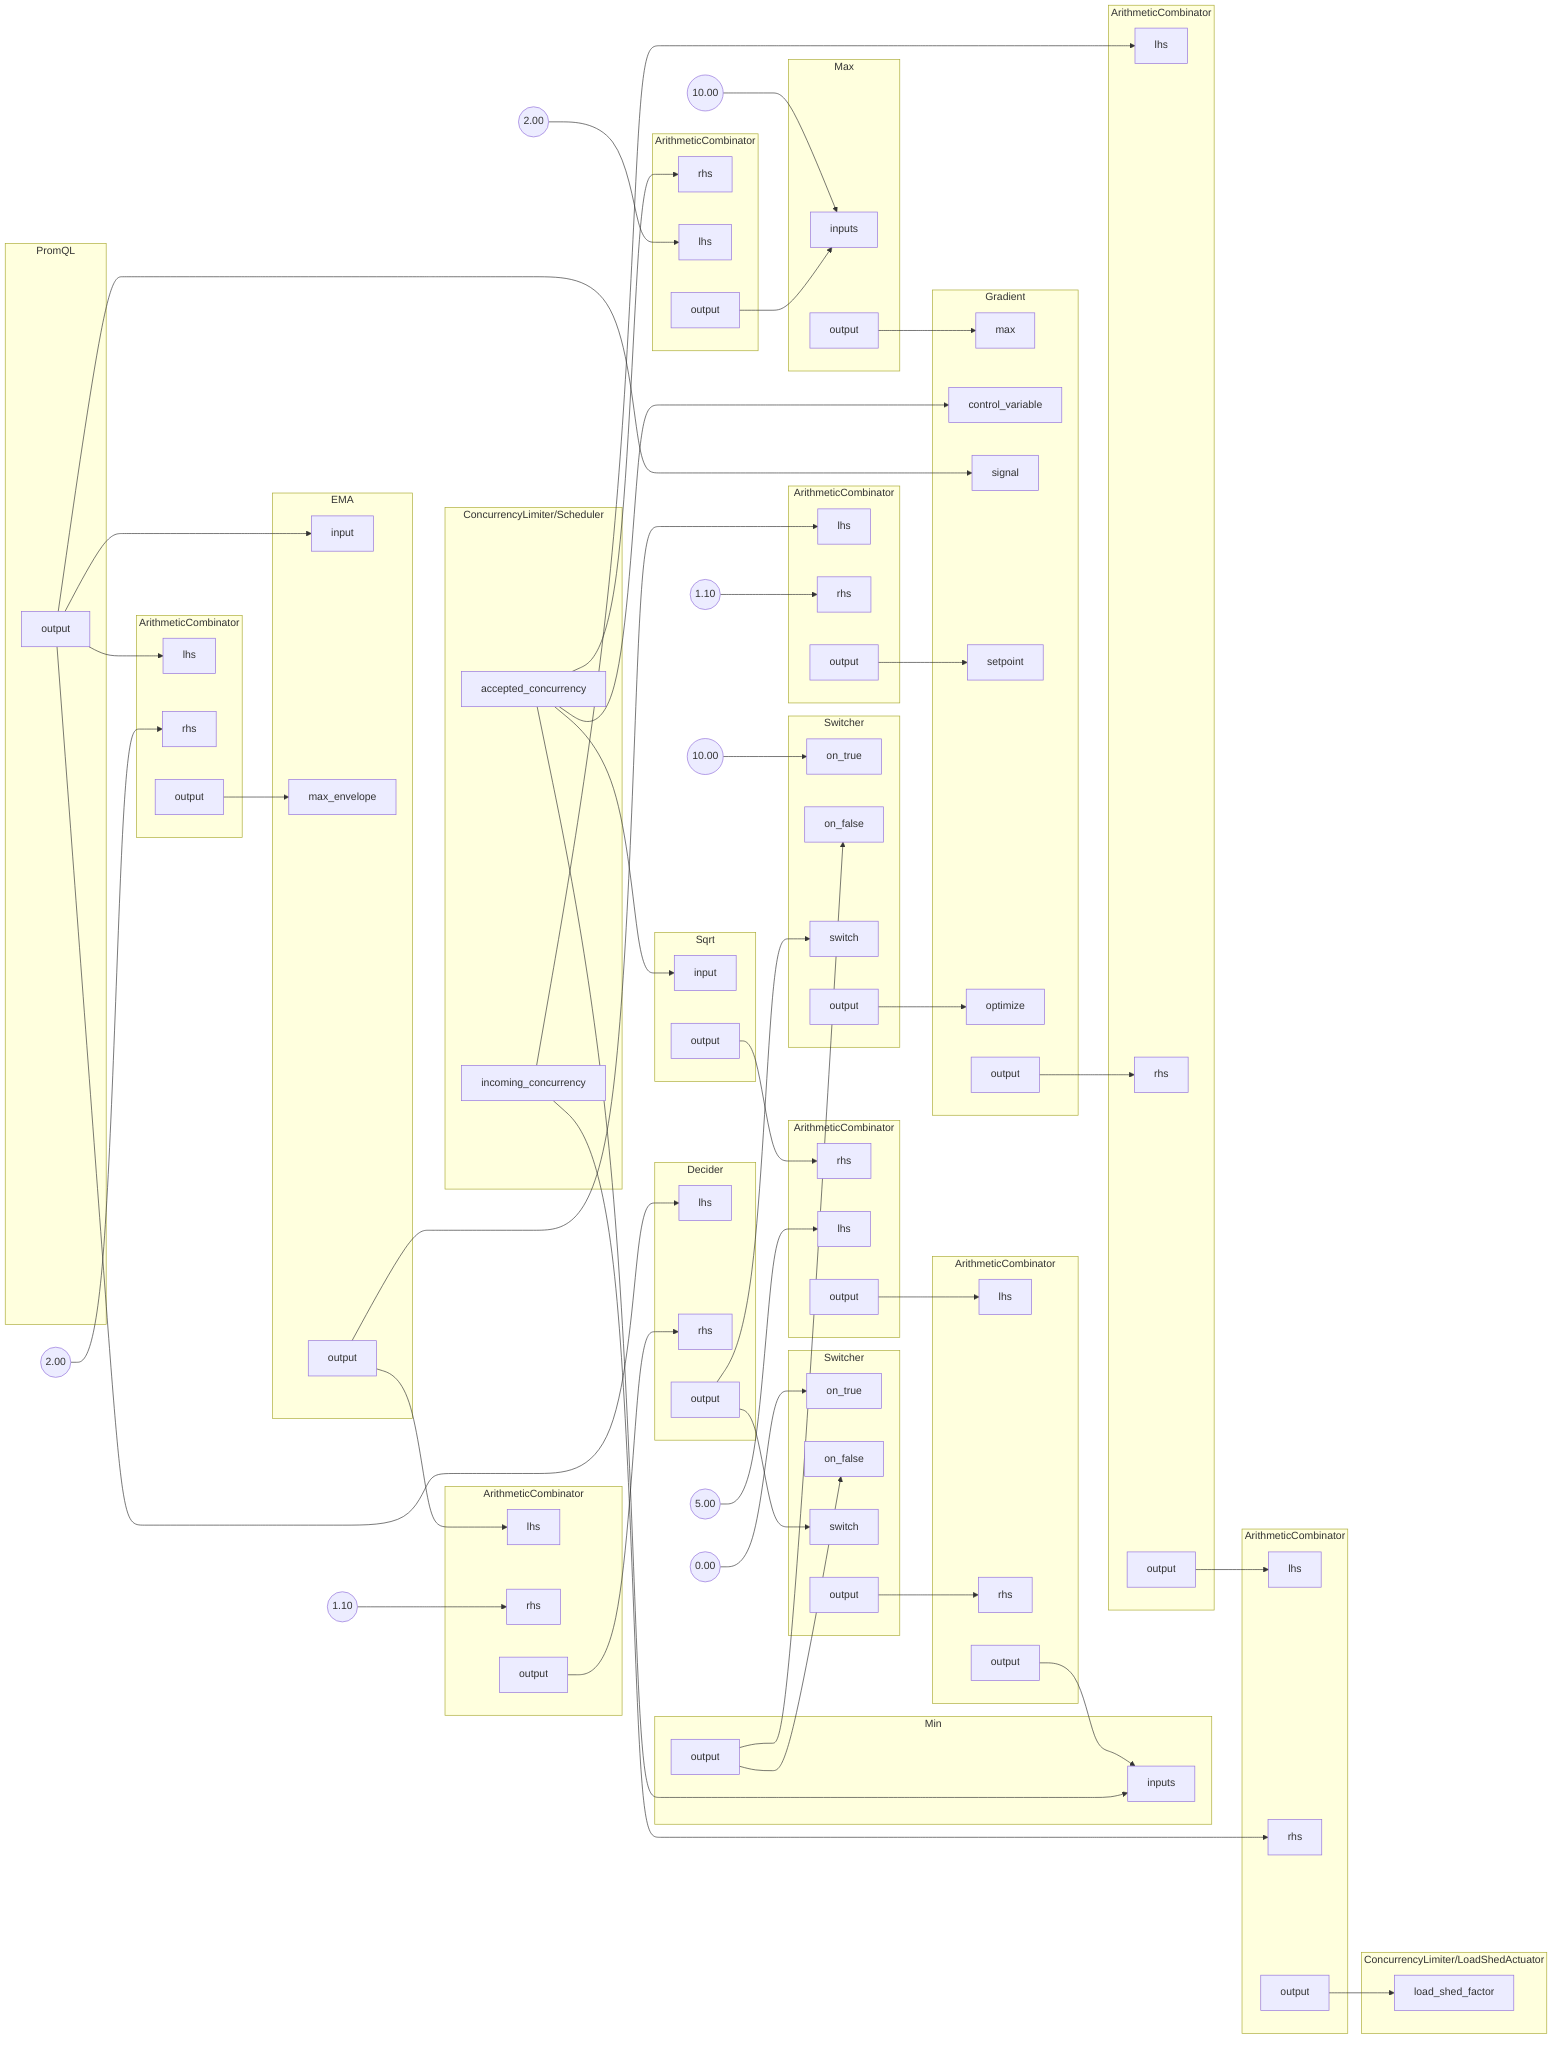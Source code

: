 flowchart LR
subgraph 0[ArithmeticCombinator]
0lhs[lhs]
0rhs[rhs]
0output[output]
end
FakeConstant0((2.00))
FakeConstant0 --> 0rhs
subgraph 1[ArithmeticCombinator]
1lhs[lhs]
1rhs[rhs]
1output[output]
end
FakeConstant1((1.10))
FakeConstant1 --> 1rhs
subgraph 2[ArithmeticCombinator]
2lhs[lhs]
2rhs[rhs]
2output[output]
end
subgraph 3[ArithmeticCombinator]
3lhs[lhs]
3rhs[rhs]
3output[output]
end
subgraph 4[ArithmeticCombinator]
4rhs[rhs]
4lhs[lhs]
4output[output]
end
FakeConstant2((2.00))
FakeConstant2 --> 4lhs
subgraph 5[ArithmeticCombinator]
5lhs[lhs]
5rhs[rhs]
5output[output]
end
FakeConstant3((1.10))
FakeConstant3 --> 5rhs
subgraph 6[ArithmeticCombinator]
6rhs[rhs]
6lhs[lhs]
6output[output]
end
FakeConstant4((5.00))
FakeConstant4 --> 6lhs
subgraph 7[ArithmeticCombinator]
7lhs[lhs]
7rhs[rhs]
7output[output]
end
subgraph 8[Min]
8inputs[inputs]
8inputs[inputs]
8output[output]
end
subgraph 9[Max]
9inputs[inputs]
9inputs[inputs]
9output[output]
end
FakeConstant5((10.00))
FakeConstant5 --> 9inputs
subgraph 10[Sqrt]
10input[input]
10output[output]
end
subgraph 11[PromQL]
11output[output]
end
subgraph 12[EMA]
12input[input]
12max_envelope[max_envelope]
12output[output]
end
subgraph 13[Gradient]
13max[max]
13control_variable[control_variable]
13signal[signal]
13setpoint[setpoint]
13optimize[optimize]
13output[output]
end
subgraph 14.Scheduler[ConcurrencyLimiter/Scheduler]
14.Scheduleraccepted_concurrency[accepted_concurrency]
14.Schedulerincoming_concurrency[incoming_concurrency]
end
subgraph 14.LoadShedActuator[ConcurrencyLimiter/LoadShedActuator]
14.LoadShedActuatorload_shed_factor[load_shed_factor]
end
subgraph 17[Switcher]
17on_true[on_true]
17on_false[on_false]
17switch[switch]
17output[output]
end
FakeConstant6((0.00))
FakeConstant6 --> 17on_true
subgraph 16[Switcher]
16on_true[on_true]
16on_false[on_false]
16switch[switch]
16output[output]
end
FakeConstant7((10.00))
FakeConstant7 --> 16on_true
subgraph 15[Decider]
15lhs[lhs]
15rhs[rhs]
15output[output]
end
17output --> 7rhs
3output --> 14.LoadShedActuatorload_shed_factor
9output --> 13max
11output --> 0lhs
11output --> 12input
11output --> 13signal
11output --> 15lhs
12output --> 1lhs
12output --> 5lhs
13output --> 2rhs
0output --> 12max_envelope
2output --> 3lhs
4output --> 9inputs
10output --> 6rhs
14.Schedulerincoming_concurrency --> 2lhs
14.Schedulerincoming_concurrency --> 3rhs
5output --> 15rhs
7output --> 8inputs
8output --> 16on_false
8output --> 17on_false
15output --> 16switch
15output --> 17switch
16output --> 13optimize
1output --> 13setpoint
6output --> 7lhs
14.Scheduleraccepted_concurrency --> 4rhs
14.Scheduleraccepted_concurrency --> 8inputs
14.Scheduleraccepted_concurrency --> 10input
14.Scheduleraccepted_concurrency --> 13control_variable